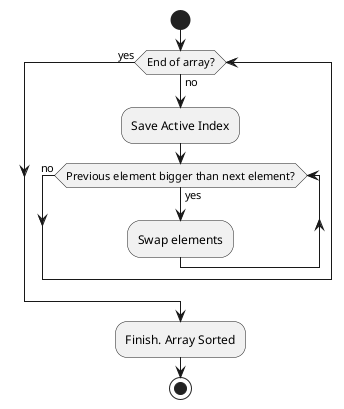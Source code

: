 @startuml

start

while (End of array?) is (no)
    :Save Active Index;
    while (Previous element bigger than next element?) is (yes)
        :Swap elements;
    endwhile (no)
endwhile (yes)
:Finish. Array Sorted;

stop

@enduml